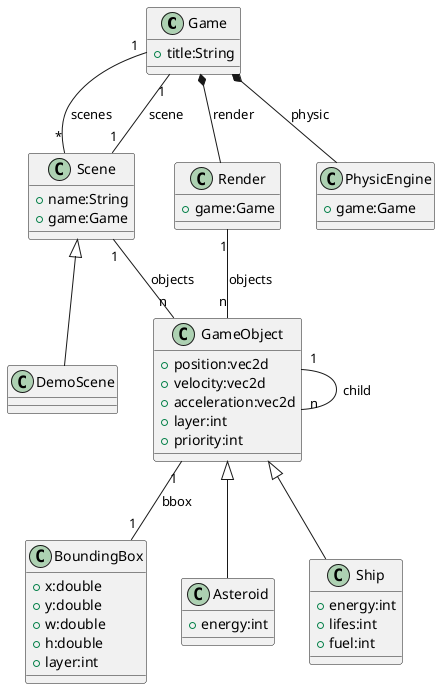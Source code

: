 @startuml
class Game{
    +title:String
}
class GameObject{
    +position:vec2d
    +velocity:vec2d
    +acceleration:vec2d
    +layer:int
    +priority:int
}
class BoundingBox{
    +x:double
    +y:double
    +w:double
    +h:double
    +layer:int
}
class Asteroid extends GameObject{
    +energy:int
}
class Ship extends GameObject{
    +energy:int
    +lifes:int
    +fuel:int
}
class Scene{
    +name:String
    +game:Game
}
class DemoScene extends Scene
class Render{
    +game:Game
}
class PhysicEngine{
    +game:Game
}
Game *-- Render:render
Game *-- PhysicEngine:physic
Game "1" -- "*" Scene:scenes
Game "1" -- "1" Scene:scene
Scene "1" -- "n" GameObject:objects
Render "1" -- "n" GameObject:objects
GameObject "1" -- "n" GameObject:child
GameObject "1" -- "1" BoundingBox:bbox
@enduml